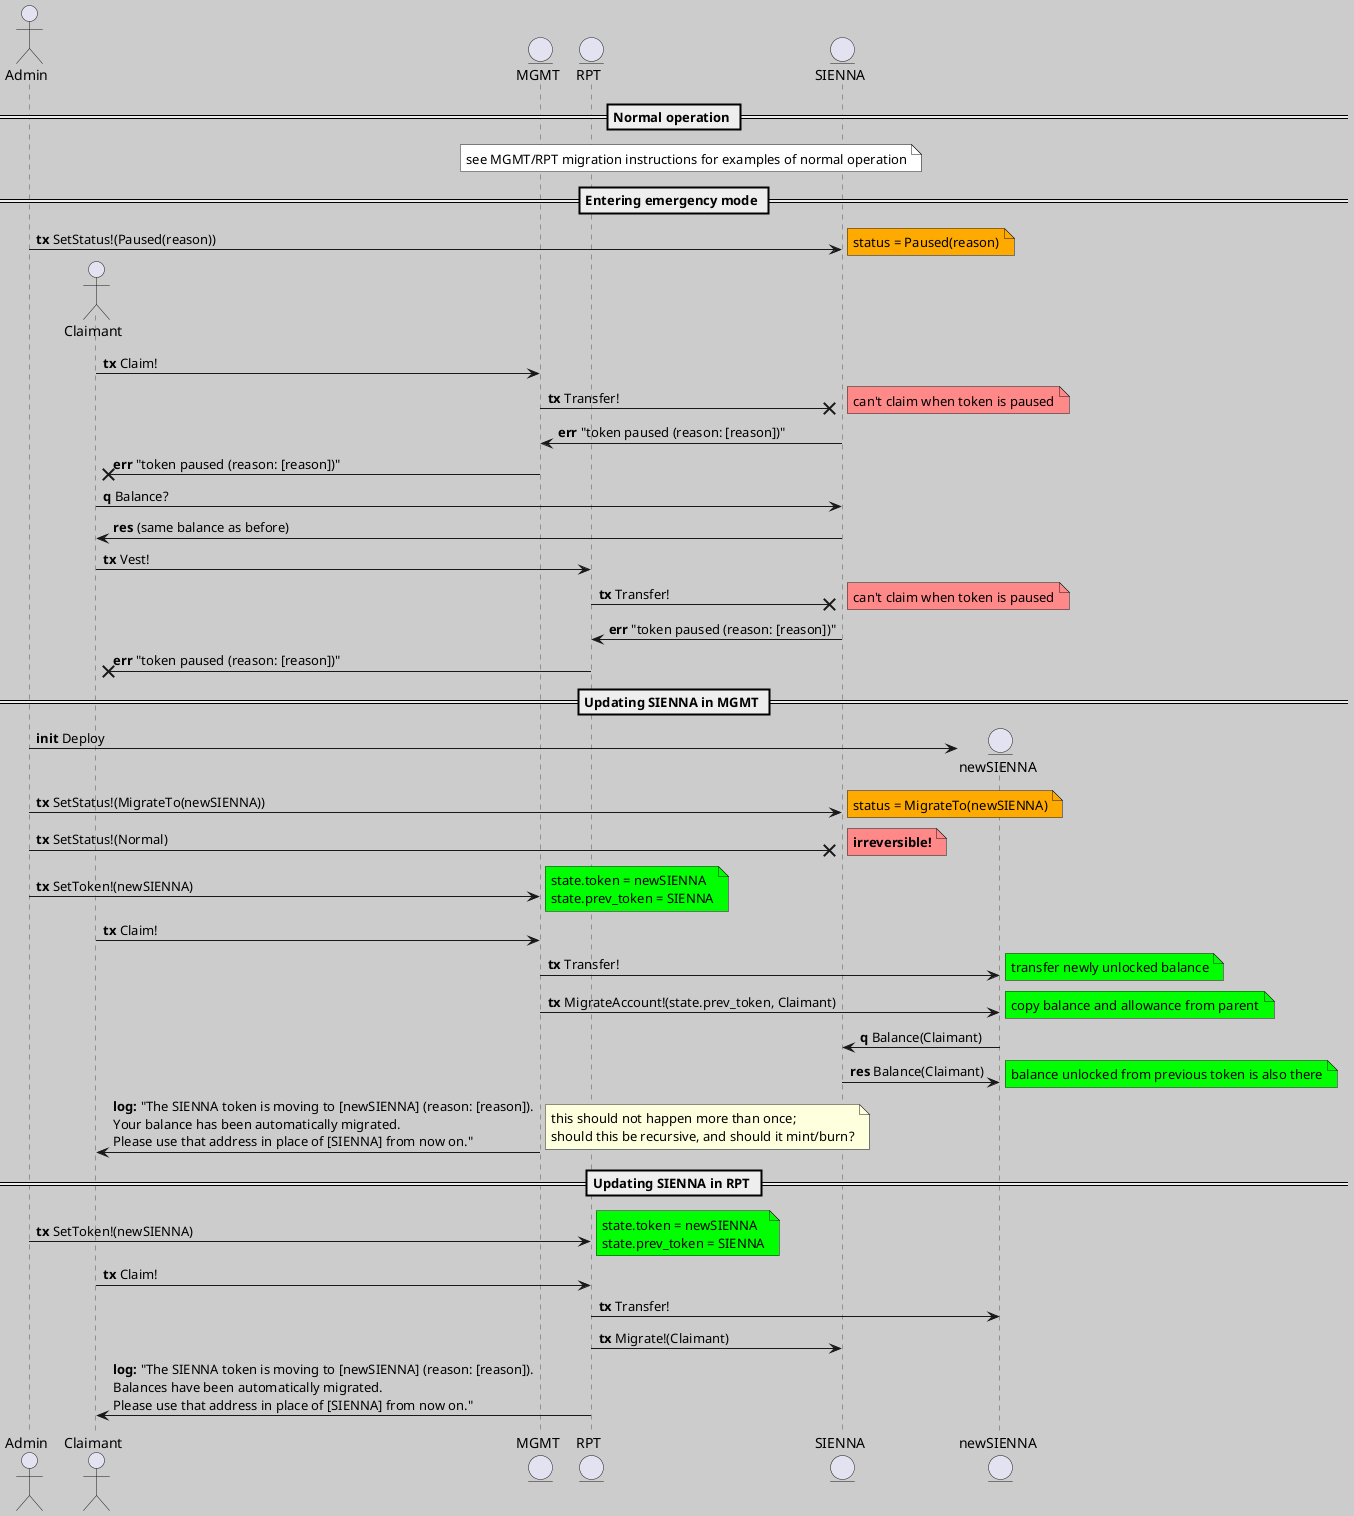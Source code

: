 @startuml
skinparam backgroundColor #ccc
skinparam sequence.LifeLineBorderColor #555
actor Admin order 0
entity SIENNA order 5
entity MGMT order 2
entity RPT order 4
== Normal operation ==
note over MGMT, SIENNA #ffffff: see MGMT/RPT migration instructions for examples of normal operation
== Entering emergency mode ==
Admin -> SIENNA : **tx** SetStatus!(Paused(reason))
note right #ffaa00: status = Paused(reason)
create actor Claimant order 1
Admin -[hidden]-> Claimant
Claimant -> MGMT : **tx** Claim!
MGMT -x SIENNA : **tx** Transfer!
note right #ff8888: can't claim when token is paused
SIENNA -> MGMT : **err** "token paused (reason: [reason])"
MGMT -x Claimant : **err** "token paused (reason: [reason])"
Claimant -> SIENNA : **q** Balance?
SIENNA -> Claimant : **res** (same balance as before)
Claimant -> RPT : **tx** Vest!
RPT -x SIENNA : **tx** Transfer!
note right #ff8888: can't claim when token is paused
SIENNA -> RPT : **err** "token paused (reason: [reason])"
RPT -x Claimant : **err** "token paused (reason: [reason])"
== Updating SIENNA in MGMT ==
create entity newSIENNA order 5
Admin -> newSIENNA : **init** Deploy
Admin -> SIENNA : **tx** SetStatus!(MigrateTo(newSIENNA))
note right #ffaa00: status = MigrateTo(newSIENNA)
Admin -x SIENNA : **tx** SetStatus!(Normal)
note right #ff8888: **irreversible!**
Admin -> MGMT : **tx** SetToken!(newSIENNA)
note right #00ff00: state.token = newSIENNA\nstate.prev_token = SIENNA
Claimant -> MGMT : **tx** Claim!
MGMT -> newSIENNA : **tx** Transfer!
note right #00ff00: transfer newly unlocked balance
MGMT -> newSIENNA : **tx** MigrateAccount!(state.prev_token, Claimant)
note right #00ff00: copy balance and allowance from parent
newSIENNA -> SIENNA : **q** Balance(Claimant)
SIENNA -> newSIENNA : **res** Balance(Claimant)
note right #00ff00: balance unlocked from previous token is also there
MGMT -> Claimant : **log:** "The SIENNA token is moving to [newSIENNA] (reason: [reason]).\nYour balance has been automatically migrated.\nPlease use that address in place of [SIENNA] from now on."
note right: this should not happen more than once;\nshould this be recursive, and should it mint/burn?
== Updating SIENNA in RPT ==
Admin -> RPT : **tx** SetToken!(newSIENNA)
note right #00ff00: state.token = newSIENNA\nstate.prev_token = SIENNA
Claimant -> RPT : **tx** Claim!
RPT -> newSIENNA : **tx** Transfer!
RPT -> SIENNA : **tx** Migrate!(Claimant)
RPT -> Claimant : **log:** "The SIENNA token is moving to [newSIENNA] (reason: [reason]).\nBalances have been automatically migrated.\nPlease use that address in place of [SIENNA] from now on."
@enduml
